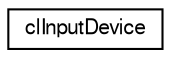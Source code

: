 digraph G
{
  edge [fontname="FreeSans",fontsize="10",labelfontname="FreeSans",labelfontsize="10"];
  node [fontname="FreeSans",fontsize="10",shape=record];
  rankdir=LR;
  Node1 [label="clInputDevice",height=0.2,width=0.4,color="black", fillcolor="white", style="filled",URL="$classcl_input_device.html"];
}
